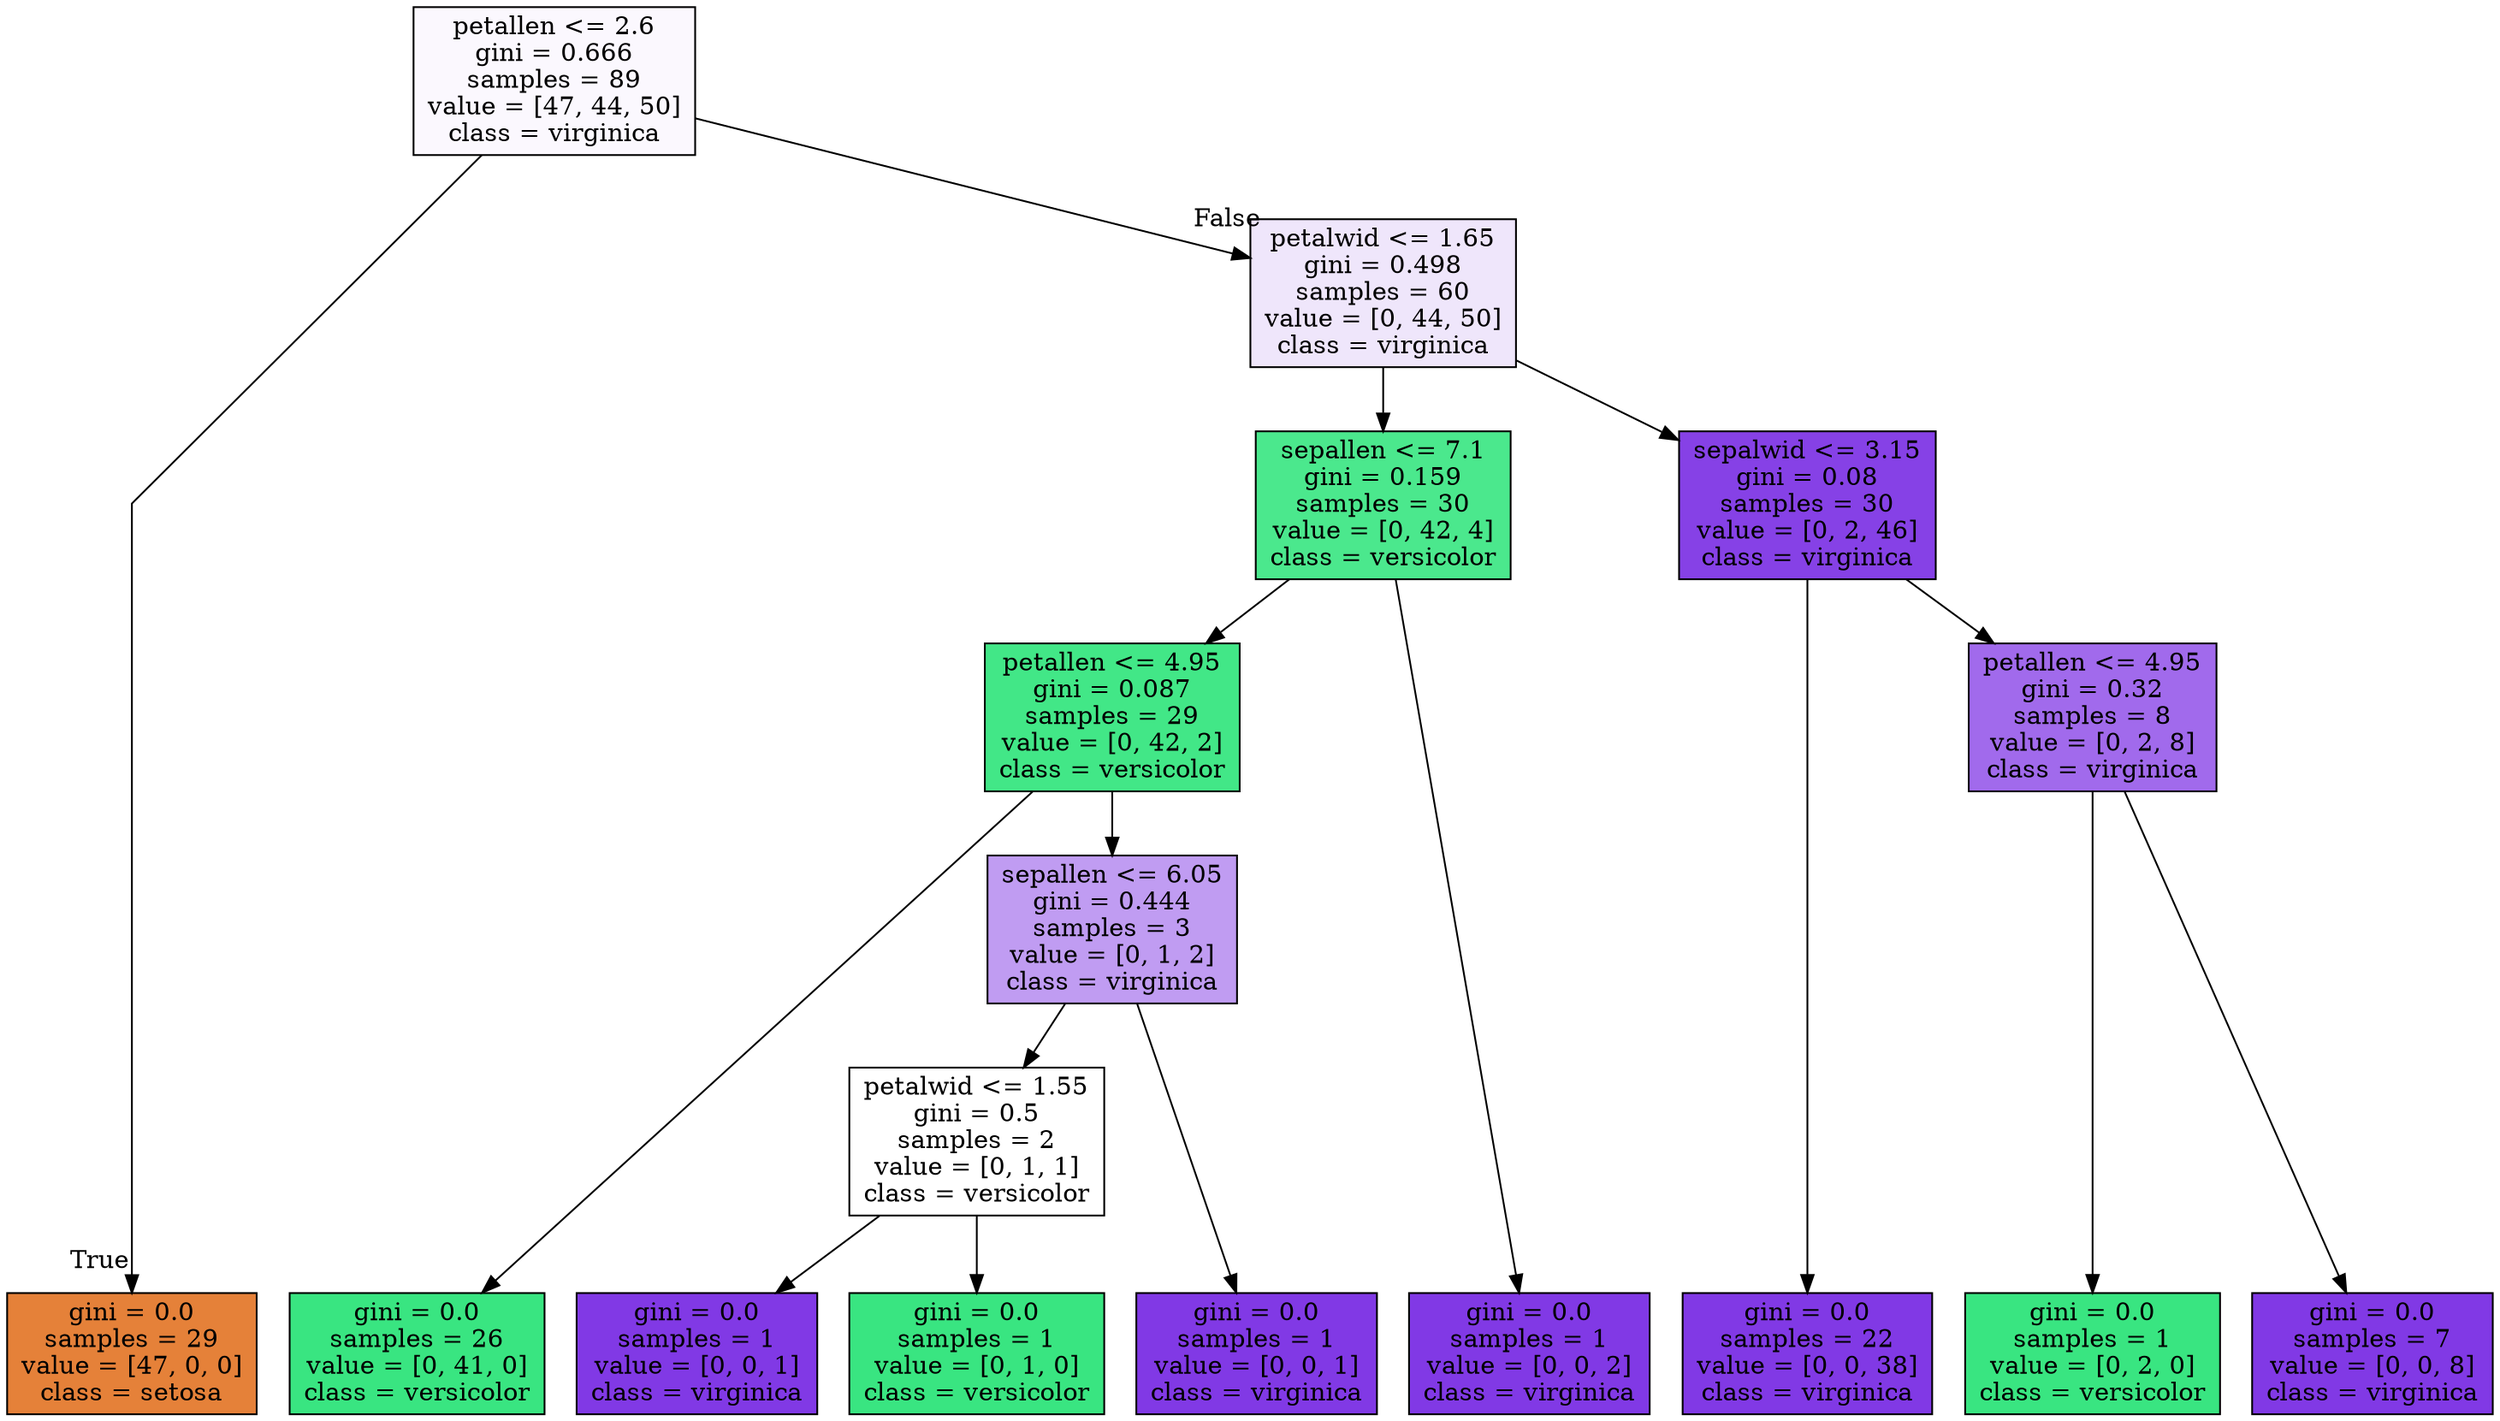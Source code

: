 digraph Tree {
node [shape=box, style="filled", color="black"] ;
graph [ranksep=equally, splines=polyline] ;
0 [label="petallen <= 2.6\ngini = 0.666\nsamples = 89\nvalue = [47, 44, 50]\nclass = virginica", fillcolor="#8139e508"] ;
1 [label="gini = 0.0\nsamples = 29\nvalue = [47, 0, 0]\nclass = setosa", fillcolor="#e58139ff"] ;
0 -> 1 [labeldistance=2.5, labelangle=45, headlabel="True"] ;
2 [label="petalwid <= 1.65\ngini = 0.498\nsamples = 60\nvalue = [0, 44, 50]\nclass = virginica", fillcolor="#8139e51f"] ;
0 -> 2 [labeldistance=2.5, labelangle=-45, headlabel="False"] ;
3 [label="sepallen <= 7.1\ngini = 0.159\nsamples = 30\nvalue = [0, 42, 4]\nclass = versicolor", fillcolor="#39e581e7"] ;
2 -> 3 ;
4 [label="petallen <= 4.95\ngini = 0.087\nsamples = 29\nvalue = [0, 42, 2]\nclass = versicolor", fillcolor="#39e581f3"] ;
3 -> 4 ;
5 [label="gini = 0.0\nsamples = 26\nvalue = [0, 41, 0]\nclass = versicolor", fillcolor="#39e581ff"] ;
4 -> 5 ;
6 [label="sepallen <= 6.05\ngini = 0.444\nsamples = 3\nvalue = [0, 1, 2]\nclass = virginica", fillcolor="#8139e57f"] ;
4 -> 6 ;
7 [label="petalwid <= 1.55\ngini = 0.5\nsamples = 2\nvalue = [0, 1, 1]\nclass = versicolor", fillcolor="#39e58100"] ;
6 -> 7 ;
8 [label="gini = 0.0\nsamples = 1\nvalue = [0, 0, 1]\nclass = virginica", fillcolor="#8139e5ff"] ;
7 -> 8 ;
9 [label="gini = 0.0\nsamples = 1\nvalue = [0, 1, 0]\nclass = versicolor", fillcolor="#39e581ff"] ;
7 -> 9 ;
10 [label="gini = 0.0\nsamples = 1\nvalue = [0, 0, 1]\nclass = virginica", fillcolor="#8139e5ff"] ;
6 -> 10 ;
11 [label="gini = 0.0\nsamples = 1\nvalue = [0, 0, 2]\nclass = virginica", fillcolor="#8139e5ff"] ;
3 -> 11 ;
12 [label="sepalwid <= 3.15\ngini = 0.08\nsamples = 30\nvalue = [0, 2, 46]\nclass = virginica", fillcolor="#8139e5f4"] ;
2 -> 12 ;
13 [label="gini = 0.0\nsamples = 22\nvalue = [0, 0, 38]\nclass = virginica", fillcolor="#8139e5ff"] ;
12 -> 13 ;
14 [label="petallen <= 4.95\ngini = 0.32\nsamples = 8\nvalue = [0, 2, 8]\nclass = virginica", fillcolor="#8139e5bf"] ;
12 -> 14 ;
15 [label="gini = 0.0\nsamples = 1\nvalue = [0, 2, 0]\nclass = versicolor", fillcolor="#39e581ff"] ;
14 -> 15 ;
16 [label="gini = 0.0\nsamples = 7\nvalue = [0, 0, 8]\nclass = virginica", fillcolor="#8139e5ff"] ;
14 -> 16 ;
{rank=same ; 0} ;
{rank=same ; 2} ;
{rank=same ; 3; 12} ;
{rank=same ; 4; 14} ;
{rank=same ; 6} ;
{rank=same ; 7} ;
{rank=same ; 1; 5; 8; 9; 10; 11; 13; 15; 16} ;
}